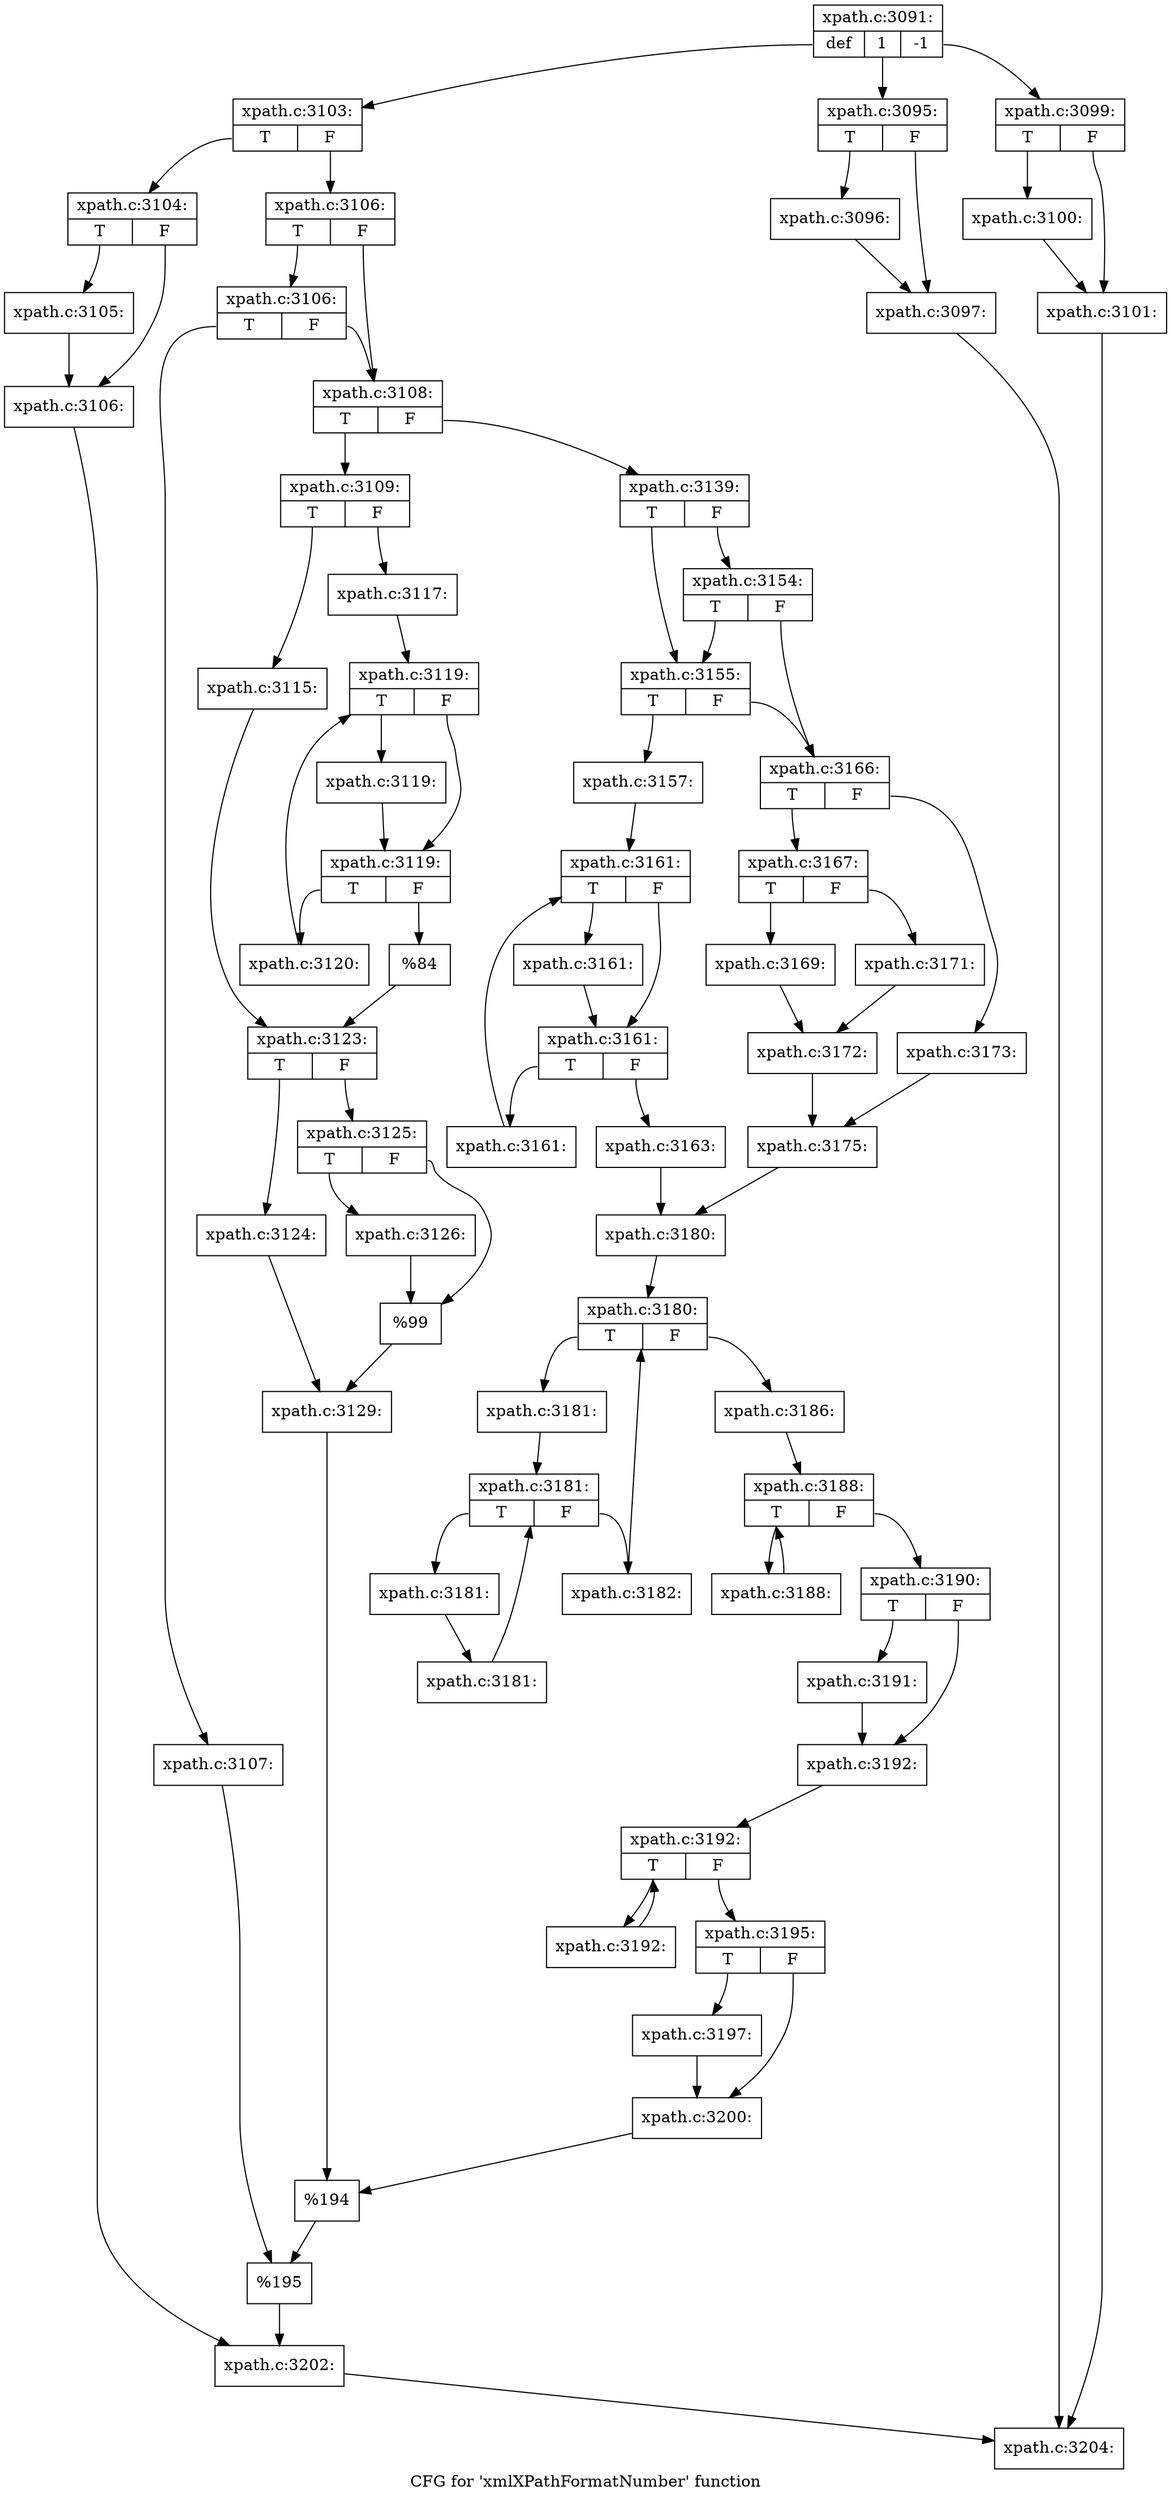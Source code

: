 digraph "CFG for 'xmlXPathFormatNumber' function" {
	label="CFG for 'xmlXPathFormatNumber' function";

	Node0x4d72460 [shape=record,label="{xpath.c:3091:|{<s0>def|<s1>1|<s2>-1}}"];
	Node0x4d72460:s0 -> Node0x4d88d40;
	Node0x4d72460:s1 -> Node0x4d89080;
	Node0x4d72460:s2 -> Node0x4d89dd0;
	Node0x4d89080 [shape=record,label="{xpath.c:3095:|{<s0>T|<s1>F}}"];
	Node0x4d89080:s0 -> Node0x4d89170;
	Node0x4d89080:s1 -> Node0x4d891c0;
	Node0x4d89170 [shape=record,label="{xpath.c:3096:}"];
	Node0x4d89170 -> Node0x4d891c0;
	Node0x4d891c0 [shape=record,label="{xpath.c:3097:}"];
	Node0x4d891c0 -> Node0x4d88ba0;
	Node0x4d89dd0 [shape=record,label="{xpath.c:3099:|{<s0>T|<s1>F}}"];
	Node0x4d89dd0:s0 -> Node0x4d8a100;
	Node0x4d89dd0:s1 -> Node0x4d8a0b0;
	Node0x4d8a100 [shape=record,label="{xpath.c:3100:}"];
	Node0x4d8a100 -> Node0x4d8a0b0;
	Node0x4d8a0b0 [shape=record,label="{xpath.c:3101:}"];
	Node0x4d8a0b0 -> Node0x4d88ba0;
	Node0x4d88d40 [shape=record,label="{xpath.c:3103:|{<s0>T|<s1>F}}"];
	Node0x4d88d40:s0 -> Node0x4d8a770;
	Node0x4d88d40:s1 -> Node0x4d8a810;
	Node0x4d8a770 [shape=record,label="{xpath.c:3104:|{<s0>T|<s1>F}}"];
	Node0x4d8a770:s0 -> Node0x4d8ab50;
	Node0x4d8a770:s1 -> Node0x4d8aba0;
	Node0x4d8ab50 [shape=record,label="{xpath.c:3105:}"];
	Node0x4d8ab50 -> Node0x4d8aba0;
	Node0x4d8aba0 [shape=record,label="{xpath.c:3106:}"];
	Node0x4d8aba0 -> Node0x4d8a7c0;
	Node0x4d8a810 [shape=record,label="{xpath.c:3106:|{<s0>T|<s1>F}}"];
	Node0x4d8a810:s0 -> Node0x4d8b390;
	Node0x4d8a810:s1 -> Node0x4d8b340;
	Node0x4d8b390 [shape=record,label="{xpath.c:3106:|{<s0>T|<s1>F}}"];
	Node0x4d8b390:s0 -> Node0x4d8b2a0;
	Node0x4d8b390:s1 -> Node0x4d8b340;
	Node0x4d8b2a0 [shape=record,label="{xpath.c:3107:}"];
	Node0x4d8b2a0 -> Node0x4d8b2f0;
	Node0x4d8b340 [shape=record,label="{xpath.c:3108:|{<s0>T|<s1>F}}"];
	Node0x4d8b340:s0 -> Node0x4d8bcc0;
	Node0x4d8b340:s1 -> Node0x4d8bd60;
	Node0x4d8bcc0 [shape=record,label="{xpath.c:3109:|{<s0>T|<s1>F}}"];
	Node0x4d8bcc0:s0 -> Node0x4d89d50;
	Node0x4d8bcc0:s1 -> Node0x4d8d000;
	Node0x4d89d50 [shape=record,label="{xpath.c:3115:}"];
	Node0x4d89d50 -> Node0x4d8cfb0;
	Node0x4d8d000 [shape=record,label="{xpath.c:3117:}"];
	Node0x4d8d000 -> Node0x4d8dc60;
	Node0x4d8dc60 [shape=record,label="{xpath.c:3119:|{<s0>T|<s1>F}}"];
	Node0x4d8dc60:s0 -> Node0x4d8df50;
	Node0x4d8dc60:s1 -> Node0x4d8df00;
	Node0x4d8df50 [shape=record,label="{xpath.c:3119:}"];
	Node0x4d8df50 -> Node0x4d8df00;
	Node0x4d8df00 [shape=record,label="{xpath.c:3119:|{<s0>T|<s1>F}}"];
	Node0x4d8df00:s0 -> Node0x4d8e730;
	Node0x4d8df00:s1 -> Node0x4d8de80;
	Node0x4d8e730 [shape=record,label="{xpath.c:3120:}"];
	Node0x4d8e730 -> Node0x4d8dc60;
	Node0x4d8de80 [shape=record,label="{%84}"];
	Node0x4d8de80 -> Node0x4d8cfb0;
	Node0x4d8cfb0 [shape=record,label="{xpath.c:3123:|{<s0>T|<s1>F}}"];
	Node0x4d8cfb0:s0 -> Node0x4d8ef50;
	Node0x4d8cfb0:s1 -> Node0x4d8eff0;
	Node0x4d8ef50 [shape=record,label="{xpath.c:3124:}"];
	Node0x4d8ef50 -> Node0x4d8efa0;
	Node0x4d8eff0 [shape=record,label="{xpath.c:3125:|{<s0>T|<s1>F}}"];
	Node0x4d8eff0:s0 -> Node0x4d8f870;
	Node0x4d8eff0:s1 -> Node0x4d8f8c0;
	Node0x4d8f870 [shape=record,label="{xpath.c:3126:}"];
	Node0x4d8f870 -> Node0x4d8f8c0;
	Node0x4d8f8c0 [shape=record,label="{%99}"];
	Node0x4d8f8c0 -> Node0x4d8efa0;
	Node0x4d8efa0 [shape=record,label="{xpath.c:3129:}"];
	Node0x4d8efa0 -> Node0x4d8bd10;
	Node0x4d8bd60 [shape=record,label="{xpath.c:3139:|{<s0>T|<s1>F}}"];
	Node0x4d8bd60:s0 -> Node0x4d92310;
	Node0x4d8bd60:s1 -> Node0x4d92360;
	Node0x4d92360 [shape=record,label="{xpath.c:3154:|{<s0>T|<s1>F}}"];
	Node0x4d92360:s0 -> Node0x4d92310;
	Node0x4d92360:s1 -> Node0x4d922c0;
	Node0x4d92310 [shape=record,label="{xpath.c:3155:|{<s0>T|<s1>F}}"];
	Node0x4d92310:s0 -> Node0x4d91ee0;
	Node0x4d92310:s1 -> Node0x4d922c0;
	Node0x4d91ee0 [shape=record,label="{xpath.c:3157:}"];
	Node0x4d91ee0 -> Node0x4d93280;
	Node0x4d93280 [shape=record,label="{xpath.c:3161:|{<s0>T|<s1>F}}"];
	Node0x4d93280:s0 -> Node0x4d93530;
	Node0x4d93280:s1 -> Node0x4d934e0;
	Node0x4d93530 [shape=record,label="{xpath.c:3161:}"];
	Node0x4d93530 -> Node0x4d934e0;
	Node0x4d934e0 [shape=record,label="{xpath.c:3161:|{<s0>T|<s1>F}}"];
	Node0x4d934e0:s0 -> Node0x4d93b80;
	Node0x4d934e0:s1 -> Node0x4d93460;
	Node0x4d93b80 [shape=record,label="{xpath.c:3161:}"];
	Node0x4d93b80 -> Node0x4d93280;
	Node0x4d93460 [shape=record,label="{xpath.c:3163:}"];
	Node0x4d93460 -> Node0x4d92270;
	Node0x4d922c0 [shape=record,label="{xpath.c:3166:|{<s0>T|<s1>F}}"];
	Node0x4d922c0:s0 -> Node0x4d93f40;
	Node0x4d922c0:s1 -> Node0x4d93fe0;
	Node0x4d93f40 [shape=record,label="{xpath.c:3167:|{<s0>T|<s1>F}}"];
	Node0x4d93f40:s0 -> Node0x4d94860;
	Node0x4d93f40:s1 -> Node0x4d94be0;
	Node0x4d94860 [shape=record,label="{xpath.c:3169:}"];
	Node0x4d94860 -> Node0x4d94b90;
	Node0x4d94be0 [shape=record,label="{xpath.c:3171:}"];
	Node0x4d94be0 -> Node0x4d94b90;
	Node0x4d94b90 [shape=record,label="{xpath.c:3172:}"];
	Node0x4d94b90 -> Node0x4d93f90;
	Node0x4d93fe0 [shape=record,label="{xpath.c:3173:}"];
	Node0x4d93fe0 -> Node0x4d93f90;
	Node0x4d93f90 [shape=record,label="{xpath.c:3175:}"];
	Node0x4d93f90 -> Node0x4d92270;
	Node0x4d92270 [shape=record,label="{xpath.c:3180:}"];
	Node0x4d92270 -> Node0x4d0a4d0;
	Node0x4d0a4d0 [shape=record,label="{xpath.c:3180:|{<s0>T|<s1>F}}"];
	Node0x4d0a4d0:s0 -> Node0x4d0a8e0;
	Node0x4d0a4d0:s1 -> Node0x4d0a6b0;
	Node0x4d0a8e0 [shape=record,label="{xpath.c:3181:}"];
	Node0x4d0a8e0 -> Node0x4d96910;
	Node0x4d96910 [shape=record,label="{xpath.c:3181:|{<s0>T|<s1>F}}"];
	Node0x4d96910:s0 -> Node0x4d96b60;
	Node0x4d96910:s1 -> Node0x4d96820;
	Node0x4d96b60 [shape=record,label="{xpath.c:3181:}"];
	Node0x4d96b60 -> Node0x4d96ad0;
	Node0x4d96ad0 [shape=record,label="{xpath.c:3181:}"];
	Node0x4d96ad0 -> Node0x4d96910;
	Node0x4d96820 [shape=record,label="{xpath.c:3182:}"];
	Node0x4d96820 -> Node0x4d0a4d0;
	Node0x4d0a6b0 [shape=record,label="{xpath.c:3186:}"];
	Node0x4d0a6b0 -> Node0x4d979e0;
	Node0x4d979e0 [shape=record,label="{xpath.c:3188:|{<s0>T|<s1>F}}"];
	Node0x4d979e0:s0 -> Node0x4d97f50;
	Node0x4d979e0:s1 -> Node0x4d97c00;
	Node0x4d97f50 [shape=record,label="{xpath.c:3188:}"];
	Node0x4d97f50 -> Node0x4d979e0;
	Node0x4d97c00 [shape=record,label="{xpath.c:3190:|{<s0>T|<s1>F}}"];
	Node0x4d97c00:s0 -> Node0x4d980d0;
	Node0x4d97c00:s1 -> Node0x4d98120;
	Node0x4d980d0 [shape=record,label="{xpath.c:3191:}"];
	Node0x4d980d0 -> Node0x4d98120;
	Node0x4d98120 [shape=record,label="{xpath.c:3192:}"];
	Node0x4d98120 -> Node0x4d986f0;
	Node0x4d986f0 [shape=record,label="{xpath.c:3192:|{<s0>T|<s1>F}}"];
	Node0x4d986f0:s0 -> Node0x4d98f40;
	Node0x4d986f0:s1 -> Node0x4d98910;
	Node0x4d98f40 [shape=record,label="{xpath.c:3192:}"];
	Node0x4d98f40 -> Node0x4d986f0;
	Node0x4d98910 [shape=record,label="{xpath.c:3195:|{<s0>T|<s1>F}}"];
	Node0x4d98910:s0 -> Node0x4d99930;
	Node0x4d98910:s1 -> Node0x4d99de0;
	Node0x4d99930 [shape=record,label="{xpath.c:3197:}"];
	Node0x4d99930 -> Node0x4d99de0;
	Node0x4d99de0 [shape=record,label="{xpath.c:3200:}"];
	Node0x4d99de0 -> Node0x4d8bd10;
	Node0x4d8bd10 [shape=record,label="{%194}"];
	Node0x4d8bd10 -> Node0x4d8b2f0;
	Node0x4d8b2f0 [shape=record,label="{%195}"];
	Node0x4d8b2f0 -> Node0x4d8a7c0;
	Node0x4d8a7c0 [shape=record,label="{xpath.c:3202:}"];
	Node0x4d8a7c0 -> Node0x4d88ba0;
	Node0x4d88ba0 [shape=record,label="{xpath.c:3204:}"];
}
